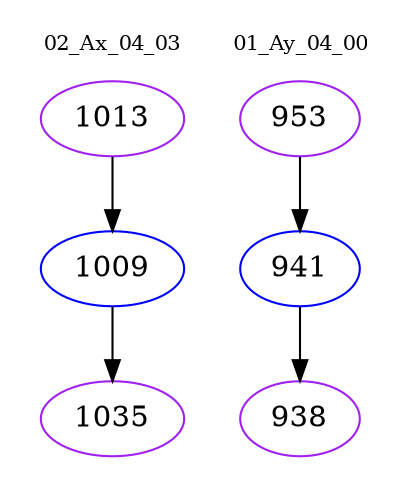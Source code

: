 digraph{
subgraph cluster_0 {
color = white
label = "02_Ax_04_03";
fontsize=10;
T0_1013 [label="1013", color="purple"]
T0_1013 -> T0_1009 [color="black"]
T0_1009 [label="1009", color="blue"]
T0_1009 -> T0_1035 [color="black"]
T0_1035 [label="1035", color="purple"]
}
subgraph cluster_1 {
color = white
label = "01_Ay_04_00";
fontsize=10;
T1_953 [label="953", color="purple"]
T1_953 -> T1_941 [color="black"]
T1_941 [label="941", color="blue"]
T1_941 -> T1_938 [color="black"]
T1_938 [label="938", color="purple"]
}
}
